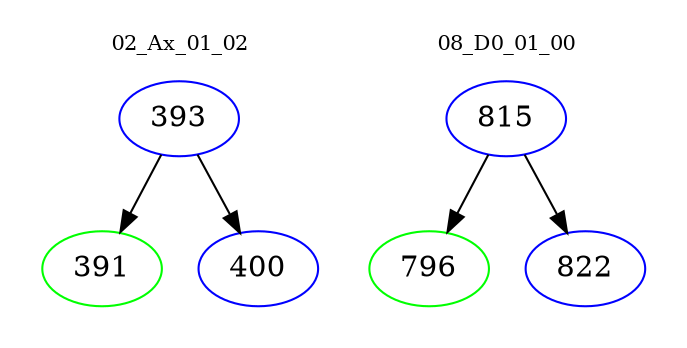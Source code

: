 digraph{
subgraph cluster_0 {
color = white
label = "02_Ax_01_02";
fontsize=10;
T0_393 [label="393", color="blue"]
T0_393 -> T0_391 [color="black"]
T0_391 [label="391", color="green"]
T0_393 -> T0_400 [color="black"]
T0_400 [label="400", color="blue"]
}
subgraph cluster_1 {
color = white
label = "08_D0_01_00";
fontsize=10;
T1_815 [label="815", color="blue"]
T1_815 -> T1_796 [color="black"]
T1_796 [label="796", color="green"]
T1_815 -> T1_822 [color="black"]
T1_822 [label="822", color="blue"]
}
}

